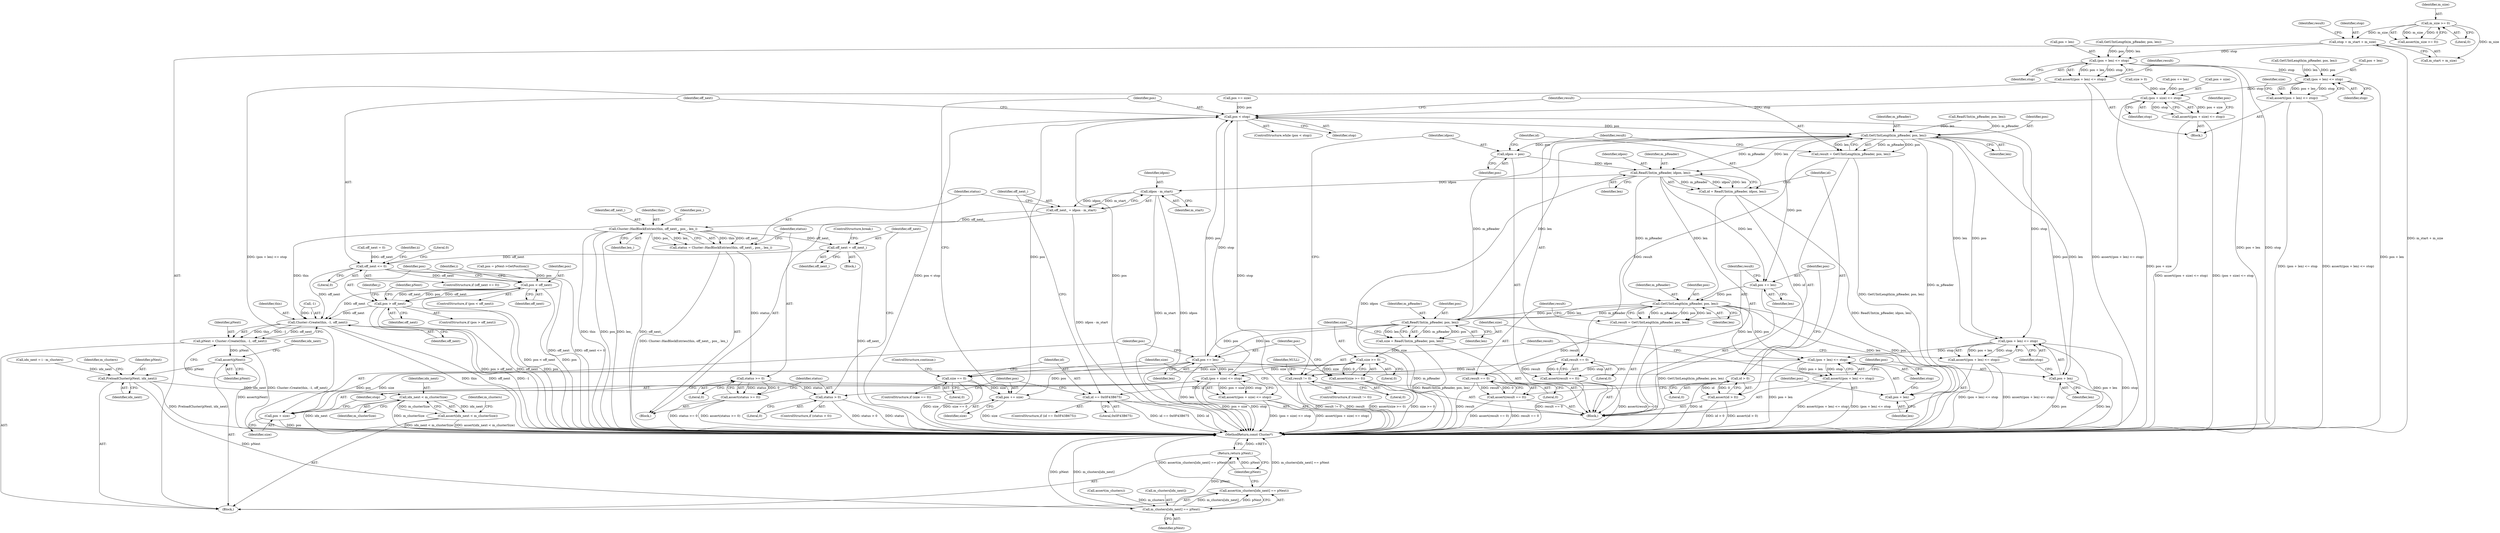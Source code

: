 digraph "1_Android_cc274e2abe8b2a6698a5c47d8aa4bb45f1f9538d_20@integer" {
"1000207" [label="(Call,stop = m_start + m_size)"];
"1000203" [label="(Call,m_size >= 0)"];
"1000226" [label="(Call,(pos + len) <= stop)"];
"1000225" [label="(Call,assert((pos + len) <= stop))"];
"1000268" [label="(Call,(pos + len) <= stop)"];
"1000267" [label="(Call,assert((pos + len) <= stop))"];
"1000288" [label="(Call,(pos + size) <= stop)"];
"1000287" [label="(Call,assert((pos + size) <= stop))"];
"1000301" [label="(Call,pos < stop)"];
"1000309" [label="(Call,GetUIntLength(m_pReader, pos, len))"];
"1000307" [label="(Call,result = GetUIntLength(m_pReader, pos, len))"];
"1000314" [label="(Call,result == 0)"];
"1000313" [label="(Call,assert(result == 0))"];
"1000324" [label="(Call,result != 0)"];
"1000318" [label="(Call,(pos + len) <= stop)"];
"1000317" [label="(Call,assert((pos + len) <= stop))"];
"1000358" [label="(Call,(pos + len) <= stop)"];
"1000357" [label="(Call,assert((pos + len) <= stop))"];
"1000378" [label="(Call,(pos + size) <= stop)"];
"1000377" [label="(Call,assert((pos + size) <= stop))"];
"1000319" [label="(Call,pos + len)"];
"1000330" [label="(Call,idpos = pos)"];
"1000336" [label="(Call,ReadUInt(m_pReader, idpos, len))"];
"1000334" [label="(Call,id = ReadUInt(m_pReader, idpos, len))"];
"1000341" [label="(Call,id > 0)"];
"1000340" [label="(Call,assert(id > 0))"];
"1000389" [label="(Call,id == 0x0F43B675)"];
"1000344" [label="(Call,pos += len)"];
"1000349" [label="(Call,GetUIntLength(m_pReader, pos, len))"];
"1000347" [label="(Call,result = GetUIntLength(m_pReader, pos, len))"];
"1000354" [label="(Call,result == 0)"];
"1000353" [label="(Call,assert(result == 0))"];
"1000359" [label="(Call,pos + len)"];
"1000366" [label="(Call,ReadUInt(m_pReader, pos, len))"];
"1000364" [label="(Call,size = ReadUInt(m_pReader, pos, len))"];
"1000371" [label="(Call,size >= 0)"];
"1000370" [label="(Call,assert(size >= 0))"];
"1000379" [label="(Call,pos + size)"];
"1000384" [label="(Call,size == 0)"];
"1000422" [label="(Call,pos += size)"];
"1000374" [label="(Call,pos += len)"];
"1000396" [label="(Call,idpos - m_start)"];
"1000394" [label="(Call,off_next_ = idpos - m_start)"];
"1000404" [label="(Call,Cluster::HasBlockEntries(this, off_next_, pos_, len_))"];
"1000402" [label="(Call,status = Cluster::HasBlockEntries(this, off_next_, pos_, len_))"];
"1000410" [label="(Call,status >= 0)"];
"1000409" [label="(Call,assert(status >= 0))"];
"1000414" [label="(Call,status > 0)"];
"1000418" [label="(Call,off_next = off_next_)"];
"1000426" [label="(Call,off_next <= 0)"];
"1000483" [label="(Call,pos < off_next)"];
"1000493" [label="(Call,pos > off_next)"];
"1000508" [label="(Call,Cluster::Create(this, -1, off_next))"];
"1000506" [label="(Call,pNext = Cluster::Create(this, -1, off_next))"];
"1000513" [label="(Call,assert(pNext))"];
"1000521" [label="(Call,PreloadCluster(pNext, idx_next))"];
"1000527" [label="(Call,idx_next < m_clusterSize)"];
"1000526" [label="(Call,assert(idx_next < m_clusterSize))"];
"1000531" [label="(Call,m_clusters[idx_next] == pNext)"];
"1000530" [label="(Call,assert(m_clusters[idx_next] == pNext))"];
"1000536" [label="(Return,return pNext;)"];
"1000269" [label="(Call,pos + len)"];
"1000355" [label="(Identifier,result)"];
"1000383" [label="(ControlStructure,if (size == 0))"];
"1000482" [label="(ControlStructure,if (pos < off_next))"];
"1000321" [label="(Identifier,len)"];
"1000494" [label="(Identifier,pos)"];
"1000332" [label="(Identifier,pos)"];
"1000284" [label="(Call,pos += len)"];
"1000347" [label="(Call,result = GetUIntLength(m_pReader, pos, len))"];
"1000314" [label="(Call,result == 0)"];
"1000322" [label="(Identifier,stop)"];
"1000432" [label="(Identifier,ii)"];
"1000207" [label="(Call,stop = m_start + m_size)"];
"1000495" [label="(Identifier,off_next)"];
"1000484" [label="(Identifier,pos)"];
"1000225" [label="(Call,assert((pos + len) <= stop))"];
"1000344" [label="(Call,pos += len)"];
"1000348" [label="(Identifier,result)"];
"1000404" [label="(Call,Cluster::HasBlockEntries(this, off_next_, pos_, len_))"];
"1000524" [label="(Call,assert(m_clusters))"];
"1000521" [label="(Call,PreloadCluster(pNext, idx_next))"];
"1000331" [label="(Identifier,idpos)"];
"1000487" [label="(Identifier,i)"];
"1000507" [label="(Identifier,pNext)"];
"1000522" [label="(Identifier,pNext)"];
"1000413" [label="(ControlStructure,if (status > 0))"];
"1000212" [label="(Block,)"];
"1000289" [label="(Call,pos + size)"];
"1000516" [label="(Call,idx_next = i - m_clusters)"];
"1000410" [label="(Call,status >= 0)"];
"1000370" [label="(Call,assert(size >= 0))"];
"1000259" [label="(Call,GetUIntLength(m_pReader, pos, len))"];
"1000309" [label="(Call,GetUIntLength(m_pReader, pos, len))"];
"1000127" [label="(Block,)"];
"1000422" [label="(Call,pos += size)"];
"1000337" [label="(Identifier,m_pReader)"];
"1000317" [label="(Call,assert((pos + len) <= stop))"];
"1000356" [label="(Literal,0)"];
"1000319" [label="(Call,pos + len)"];
"1000371" [label="(Call,size >= 0)"];
"1000424" [label="(Identifier,size)"];
"1000530" [label="(Call,assert(m_clusters[idx_next] == pNext))"];
"1000316" [label="(Literal,0)"];
"1000311" [label="(Identifier,pos)"];
"1000381" [label="(Identifier,size)"];
"1000343" [label="(Literal,0)"];
"1000292" [label="(Identifier,stop)"];
"1000377" [label="(Call,assert((pos + size) <= stop))"];
"1000275" [label="(Identifier,size)"];
"1000328" [label="(Identifier,NULL)"];
"1000394" [label="(Call,off_next_ = idpos - m_start)"];
"1000323" [label="(ControlStructure,if (result != 0))"];
"1000230" [label="(Identifier,stop)"];
"1000310" [label="(Identifier,m_pReader)"];
"1000536" [label="(Return,return pNext;)"];
"1000403" [label="(Identifier,status)"];
"1000227" [label="(Call,pos + len)"];
"1000529" [label="(Identifier,m_clusterSize)"];
"1000501" [label="(Identifier,pNext)"];
"1000508" [label="(Call,Cluster::Create(this, -1, off_next))"];
"1000303" [label="(Identifier,stop)"];
"1000325" [label="(Identifier,result)"];
"1000398" [label="(Identifier,m_start)"];
"1000205" [label="(Literal,0)"];
"1000407" [label="(Identifier,pos_)"];
"1000419" [label="(Identifier,off_next)"];
"1000313" [label="(Call,assert(result == 0))"];
"1000479" [label="(Call,pos = pNext->GetPosition())"];
"1000509" [label="(Identifier,this)"];
"1000203" [label="(Call,m_size >= 0)"];
"1000335" [label="(Identifier,id)"];
"1000226" [label="(Call,(pos + len) <= stop)"];
"1000287" [label="(Call,assert((pos + size) <= stop))"];
"1000352" [label="(Identifier,len)"];
"1000334" [label="(Call,id = ReadUInt(m_pReader, idpos, len))"];
"1000358" [label="(Call,(pos + len) <= stop)"];
"1000406" [label="(Identifier,off_next_)"];
"1000202" [label="(Call,assert(m_size >= 0))"];
"1000538" [label="(MethodReturn,const Cluster*)"];
"1000302" [label="(Identifier,pos)"];
"1000304" [label="(Block,)"];
"1000533" [label="(Identifier,m_clusters)"];
"1000308" [label="(Identifier,result)"];
"1000216" [label="(Identifier,result)"];
"1000430" [label="(Literal,0)"];
"1000526" [label="(Call,assert(idx_next < m_clusterSize))"];
"1000367" [label="(Identifier,m_pReader)"];
"1000535" [label="(Identifier,pNext)"];
"1000376" [label="(Identifier,len)"];
"1000268" [label="(Call,(pos + len) <= stop)"];
"1000532" [label="(Call,m_clusters[idx_next])"];
"1000301" [label="(Call,pos < stop)"];
"1000389" [label="(Call,id == 0x0F43B675)"];
"1000392" [label="(Block,)"];
"1000397" [label="(Identifier,idpos)"];
"1000345" [label="(Identifier,pos)"];
"1000288" [label="(Call,(pos + size) <= stop)"];
"1000380" [label="(Identifier,pos)"];
"1000395" [label="(Identifier,off_next_)"];
"1000307" [label="(Call,result = GetUIntLength(m_pReader, pos, len))"];
"1000318" [label="(Call,(pos + len) <= stop)"];
"1000414" [label="(Call,status > 0)"];
"1000324" [label="(Call,result != 0)"];
"1000233" [label="(Identifier,result)"];
"1000375" [label="(Identifier,pos)"];
"1000493" [label="(Call,pos > off_next)"];
"1000385" [label="(Identifier,size)"];
"1000426" [label="(Call,off_next <= 0)"];
"1000208" [label="(Identifier,stop)"];
"1000364" [label="(Call,size = ReadUInt(m_pReader, pos, len))"];
"1000418" [label="(Call,off_next = off_next_)"];
"1000315" [label="(Identifier,result)"];
"1000362" [label="(Identifier,stop)"];
"1000330" [label="(Call,idpos = pos)"];
"1000379" [label="(Call,pos + size)"];
"1000366" [label="(Call,ReadUInt(m_pReader, pos, len))"];
"1000512" [label="(Identifier,off_next)"];
"1000411" [label="(Identifier,status)"];
"1000326" [label="(Literal,0)"];
"1000267" [label="(Call,assert((pos + len) <= stop))"];
"1000339" [label="(Identifier,len)"];
"1000368" [label="(Identifier,pos)"];
"1000523" [label="(Identifier,idx_next)"];
"1000537" [label="(Identifier,pNext)"];
"1000391" [label="(Literal,0x0F43B675)"];
"1000492" [label="(ControlStructure,if (pos > off_next))"];
"1000217" [label="(Call,GetUIntLength(m_pReader, pos, len))"];
"1000351" [label="(Identifier,pos)"];
"1000412" [label="(Literal,0)"];
"1000423" [label="(Identifier,pos)"];
"1000360" [label="(Identifier,pos)"];
"1000417" [label="(Block,)"];
"1000420" [label="(Identifier,off_next_)"];
"1000341" [label="(Call,id > 0)"];
"1000204" [label="(Identifier,m_size)"];
"1000350" [label="(Identifier,m_pReader)"];
"1000384" [label="(Call,size == 0)"];
"1000497" [label="(Identifier,j)"];
"1000382" [label="(Identifier,stop)"];
"1000390" [label="(Identifier,id)"];
"1000297" [label="(Call,off_next = 0)"];
"1000272" [label="(Identifier,stop)"];
"1000349" [label="(Call,GetUIntLength(m_pReader, pos, len))"];
"1000300" [label="(ControlStructure,while (pos < stop))"];
"1000346" [label="(Identifier,len)"];
"1000531" [label="(Call,m_clusters[idx_next] == pNext)"];
"1000281" [label="(Call,size > 0)"];
"1000428" [label="(Literal,0)"];
"1000276" [label="(Call,ReadUInt(m_pReader, pos, len))"];
"1000357" [label="(Call,assert((pos + len) <= stop))"];
"1000373" [label="(Literal,0)"];
"1000525" [label="(Identifier,m_clusters)"];
"1000513" [label="(Call,assert(pNext))"];
"1000415" [label="(Identifier,status)"];
"1000388" [label="(ControlStructure,if (id == 0x0F43B675))"];
"1000485" [label="(Identifier,off_next)"];
"1000293" [label="(Call,pos += size)"];
"1000387" [label="(ControlStructure,continue;)"];
"1000336" [label="(Call,ReadUInt(m_pReader, idpos, len))"];
"1000365" [label="(Identifier,size)"];
"1000527" [label="(Call,idx_next < m_clusterSize)"];
"1000386" [label="(Literal,0)"];
"1000514" [label="(Identifier,pNext)"];
"1000361" [label="(Identifier,len)"];
"1000408" [label="(Identifier,len_)"];
"1000517" [label="(Identifier,idx_next)"];
"1000354" [label="(Call,result == 0)"];
"1000294" [label="(Identifier,pos)"];
"1000338" [label="(Identifier,idpos)"];
"1000209" [label="(Call,m_start + m_size)"];
"1000427" [label="(Identifier,off_next)"];
"1000342" [label="(Identifier,id)"];
"1000425" [label="(ControlStructure,if (off_next <= 0))"];
"1000369" [label="(Identifier,len)"];
"1000374" [label="(Call,pos += len)"];
"1000372" [label="(Identifier,size)"];
"1000506" [label="(Call,pNext = Cluster::Create(this, -1, off_next))"];
"1000396" [label="(Call,idpos - m_start)"];
"1000312" [label="(Identifier,len)"];
"1000510" [label="(Call,-1)"];
"1000340" [label="(Call,assert(id > 0))"];
"1000402" [label="(Call,status = Cluster::HasBlockEntries(this, off_next_, pos_, len_))"];
"1000416" [label="(Literal,0)"];
"1000483" [label="(Call,pos < off_next)"];
"1000359" [label="(Call,pos + len)"];
"1000353" [label="(Call,assert(result == 0))"];
"1000378" [label="(Call,(pos + size) <= stop)"];
"1000409" [label="(Call,assert(status >= 0))"];
"1000421" [label="(ControlStructure,break;)"];
"1000405" [label="(Identifier,this)"];
"1000528" [label="(Identifier,idx_next)"];
"1000320" [label="(Identifier,pos)"];
"1000207" -> "1000127"  [label="AST: "];
"1000207" -> "1000209"  [label="CFG: "];
"1000208" -> "1000207"  [label="AST: "];
"1000209" -> "1000207"  [label="AST: "];
"1000216" -> "1000207"  [label="CFG: "];
"1000207" -> "1000538"  [label="DDG: m_start + m_size"];
"1000203" -> "1000207"  [label="DDG: m_size"];
"1000207" -> "1000226"  [label="DDG: stop"];
"1000203" -> "1000202"  [label="AST: "];
"1000203" -> "1000205"  [label="CFG: "];
"1000204" -> "1000203"  [label="AST: "];
"1000205" -> "1000203"  [label="AST: "];
"1000202" -> "1000203"  [label="CFG: "];
"1000203" -> "1000202"  [label="DDG: m_size"];
"1000203" -> "1000202"  [label="DDG: 0"];
"1000203" -> "1000209"  [label="DDG: m_size"];
"1000226" -> "1000225"  [label="AST: "];
"1000226" -> "1000230"  [label="CFG: "];
"1000227" -> "1000226"  [label="AST: "];
"1000230" -> "1000226"  [label="AST: "];
"1000225" -> "1000226"  [label="CFG: "];
"1000226" -> "1000538"  [label="DDG: pos + len"];
"1000226" -> "1000538"  [label="DDG: stop"];
"1000226" -> "1000225"  [label="DDG: pos + len"];
"1000226" -> "1000225"  [label="DDG: stop"];
"1000217" -> "1000226"  [label="DDG: pos"];
"1000217" -> "1000226"  [label="DDG: len"];
"1000226" -> "1000268"  [label="DDG: stop"];
"1000225" -> "1000212"  [label="AST: "];
"1000233" -> "1000225"  [label="CFG: "];
"1000225" -> "1000538"  [label="DDG: assert((pos + len) <= stop)"];
"1000225" -> "1000538"  [label="DDG: (pos + len) <= stop"];
"1000268" -> "1000267"  [label="AST: "];
"1000268" -> "1000272"  [label="CFG: "];
"1000269" -> "1000268"  [label="AST: "];
"1000272" -> "1000268"  [label="AST: "];
"1000267" -> "1000268"  [label="CFG: "];
"1000268" -> "1000538"  [label="DDG: pos + len"];
"1000268" -> "1000267"  [label="DDG: pos + len"];
"1000268" -> "1000267"  [label="DDG: stop"];
"1000259" -> "1000268"  [label="DDG: pos"];
"1000259" -> "1000268"  [label="DDG: len"];
"1000268" -> "1000288"  [label="DDG: stop"];
"1000267" -> "1000212"  [label="AST: "];
"1000275" -> "1000267"  [label="CFG: "];
"1000267" -> "1000538"  [label="DDG: (pos + len) <= stop"];
"1000267" -> "1000538"  [label="DDG: assert((pos + len) <= stop)"];
"1000288" -> "1000287"  [label="AST: "];
"1000288" -> "1000292"  [label="CFG: "];
"1000289" -> "1000288"  [label="AST: "];
"1000292" -> "1000288"  [label="AST: "];
"1000287" -> "1000288"  [label="CFG: "];
"1000288" -> "1000538"  [label="DDG: pos + size"];
"1000288" -> "1000287"  [label="DDG: pos + size"];
"1000288" -> "1000287"  [label="DDG: stop"];
"1000284" -> "1000288"  [label="DDG: pos"];
"1000281" -> "1000288"  [label="DDG: size"];
"1000288" -> "1000301"  [label="DDG: stop"];
"1000287" -> "1000212"  [label="AST: "];
"1000294" -> "1000287"  [label="CFG: "];
"1000287" -> "1000538"  [label="DDG: assert((pos + size) <= stop)"];
"1000287" -> "1000538"  [label="DDG: (pos + size) <= stop"];
"1000301" -> "1000300"  [label="AST: "];
"1000301" -> "1000303"  [label="CFG: "];
"1000302" -> "1000301"  [label="AST: "];
"1000303" -> "1000301"  [label="AST: "];
"1000308" -> "1000301"  [label="CFG: "];
"1000427" -> "1000301"  [label="CFG: "];
"1000301" -> "1000538"  [label="DDG: stop"];
"1000301" -> "1000538"  [label="DDG: pos < stop"];
"1000301" -> "1000538"  [label="DDG: pos"];
"1000293" -> "1000301"  [label="DDG: pos"];
"1000422" -> "1000301"  [label="DDG: pos"];
"1000374" -> "1000301"  [label="DDG: pos"];
"1000378" -> "1000301"  [label="DDG: stop"];
"1000301" -> "1000309"  [label="DDG: pos"];
"1000301" -> "1000318"  [label="DDG: stop"];
"1000309" -> "1000307"  [label="AST: "];
"1000309" -> "1000312"  [label="CFG: "];
"1000310" -> "1000309"  [label="AST: "];
"1000311" -> "1000309"  [label="AST: "];
"1000312" -> "1000309"  [label="AST: "];
"1000307" -> "1000309"  [label="CFG: "];
"1000309" -> "1000538"  [label="DDG: m_pReader"];
"1000309" -> "1000307"  [label="DDG: m_pReader"];
"1000309" -> "1000307"  [label="DDG: pos"];
"1000309" -> "1000307"  [label="DDG: len"];
"1000366" -> "1000309"  [label="DDG: m_pReader"];
"1000366" -> "1000309"  [label="DDG: len"];
"1000276" -> "1000309"  [label="DDG: m_pReader"];
"1000276" -> "1000309"  [label="DDG: len"];
"1000309" -> "1000318"  [label="DDG: pos"];
"1000309" -> "1000318"  [label="DDG: len"];
"1000309" -> "1000319"  [label="DDG: pos"];
"1000309" -> "1000319"  [label="DDG: len"];
"1000309" -> "1000330"  [label="DDG: pos"];
"1000309" -> "1000336"  [label="DDG: m_pReader"];
"1000309" -> "1000336"  [label="DDG: len"];
"1000309" -> "1000344"  [label="DDG: pos"];
"1000307" -> "1000304"  [label="AST: "];
"1000308" -> "1000307"  [label="AST: "];
"1000315" -> "1000307"  [label="CFG: "];
"1000307" -> "1000538"  [label="DDG: GetUIntLength(m_pReader, pos, len)"];
"1000307" -> "1000314"  [label="DDG: result"];
"1000314" -> "1000313"  [label="AST: "];
"1000314" -> "1000316"  [label="CFG: "];
"1000315" -> "1000314"  [label="AST: "];
"1000316" -> "1000314"  [label="AST: "];
"1000313" -> "1000314"  [label="CFG: "];
"1000314" -> "1000313"  [label="DDG: result"];
"1000314" -> "1000313"  [label="DDG: 0"];
"1000314" -> "1000324"  [label="DDG: result"];
"1000313" -> "1000304"  [label="AST: "];
"1000320" -> "1000313"  [label="CFG: "];
"1000313" -> "1000538"  [label="DDG: assert(result == 0)"];
"1000313" -> "1000538"  [label="DDG: result == 0"];
"1000324" -> "1000323"  [label="AST: "];
"1000324" -> "1000326"  [label="CFG: "];
"1000325" -> "1000324"  [label="AST: "];
"1000326" -> "1000324"  [label="AST: "];
"1000328" -> "1000324"  [label="CFG: "];
"1000331" -> "1000324"  [label="CFG: "];
"1000324" -> "1000538"  [label="DDG: result != 0"];
"1000324" -> "1000538"  [label="DDG: result"];
"1000318" -> "1000317"  [label="AST: "];
"1000318" -> "1000322"  [label="CFG: "];
"1000319" -> "1000318"  [label="AST: "];
"1000322" -> "1000318"  [label="AST: "];
"1000317" -> "1000318"  [label="CFG: "];
"1000318" -> "1000538"  [label="DDG: pos + len"];
"1000318" -> "1000538"  [label="DDG: stop"];
"1000318" -> "1000317"  [label="DDG: pos + len"];
"1000318" -> "1000317"  [label="DDG: stop"];
"1000318" -> "1000358"  [label="DDG: stop"];
"1000317" -> "1000304"  [label="AST: "];
"1000325" -> "1000317"  [label="CFG: "];
"1000317" -> "1000538"  [label="DDG: (pos + len) <= stop"];
"1000317" -> "1000538"  [label="DDG: assert((pos + len) <= stop)"];
"1000358" -> "1000357"  [label="AST: "];
"1000358" -> "1000362"  [label="CFG: "];
"1000359" -> "1000358"  [label="AST: "];
"1000362" -> "1000358"  [label="AST: "];
"1000357" -> "1000358"  [label="CFG: "];
"1000358" -> "1000538"  [label="DDG: pos + len"];
"1000358" -> "1000357"  [label="DDG: pos + len"];
"1000358" -> "1000357"  [label="DDG: stop"];
"1000349" -> "1000358"  [label="DDG: pos"];
"1000349" -> "1000358"  [label="DDG: len"];
"1000358" -> "1000378"  [label="DDG: stop"];
"1000357" -> "1000304"  [label="AST: "];
"1000365" -> "1000357"  [label="CFG: "];
"1000357" -> "1000538"  [label="DDG: assert((pos + len) <= stop)"];
"1000357" -> "1000538"  [label="DDG: (pos + len) <= stop"];
"1000378" -> "1000377"  [label="AST: "];
"1000378" -> "1000382"  [label="CFG: "];
"1000379" -> "1000378"  [label="AST: "];
"1000382" -> "1000378"  [label="AST: "];
"1000377" -> "1000378"  [label="CFG: "];
"1000378" -> "1000538"  [label="DDG: pos + size"];
"1000378" -> "1000538"  [label="DDG: stop"];
"1000378" -> "1000377"  [label="DDG: pos + size"];
"1000378" -> "1000377"  [label="DDG: stop"];
"1000374" -> "1000378"  [label="DDG: pos"];
"1000371" -> "1000378"  [label="DDG: size"];
"1000377" -> "1000304"  [label="AST: "];
"1000385" -> "1000377"  [label="CFG: "];
"1000377" -> "1000538"  [label="DDG: assert((pos + size) <= stop)"];
"1000377" -> "1000538"  [label="DDG: (pos + size) <= stop"];
"1000319" -> "1000321"  [label="CFG: "];
"1000320" -> "1000319"  [label="AST: "];
"1000321" -> "1000319"  [label="AST: "];
"1000322" -> "1000319"  [label="CFG: "];
"1000319" -> "1000538"  [label="DDG: len"];
"1000319" -> "1000538"  [label="DDG: pos"];
"1000330" -> "1000304"  [label="AST: "];
"1000330" -> "1000332"  [label="CFG: "];
"1000331" -> "1000330"  [label="AST: "];
"1000332" -> "1000330"  [label="AST: "];
"1000335" -> "1000330"  [label="CFG: "];
"1000330" -> "1000336"  [label="DDG: idpos"];
"1000336" -> "1000334"  [label="AST: "];
"1000336" -> "1000339"  [label="CFG: "];
"1000337" -> "1000336"  [label="AST: "];
"1000338" -> "1000336"  [label="AST: "];
"1000339" -> "1000336"  [label="AST: "];
"1000334" -> "1000336"  [label="CFG: "];
"1000336" -> "1000538"  [label="DDG: idpos"];
"1000336" -> "1000334"  [label="DDG: m_pReader"];
"1000336" -> "1000334"  [label="DDG: idpos"];
"1000336" -> "1000334"  [label="DDG: len"];
"1000336" -> "1000344"  [label="DDG: len"];
"1000336" -> "1000349"  [label="DDG: m_pReader"];
"1000336" -> "1000349"  [label="DDG: len"];
"1000336" -> "1000396"  [label="DDG: idpos"];
"1000334" -> "1000304"  [label="AST: "];
"1000335" -> "1000334"  [label="AST: "];
"1000342" -> "1000334"  [label="CFG: "];
"1000334" -> "1000538"  [label="DDG: ReadUInt(m_pReader, idpos, len)"];
"1000334" -> "1000341"  [label="DDG: id"];
"1000341" -> "1000340"  [label="AST: "];
"1000341" -> "1000343"  [label="CFG: "];
"1000342" -> "1000341"  [label="AST: "];
"1000343" -> "1000341"  [label="AST: "];
"1000340" -> "1000341"  [label="CFG: "];
"1000341" -> "1000538"  [label="DDG: id"];
"1000341" -> "1000340"  [label="DDG: id"];
"1000341" -> "1000340"  [label="DDG: 0"];
"1000341" -> "1000389"  [label="DDG: id"];
"1000340" -> "1000304"  [label="AST: "];
"1000345" -> "1000340"  [label="CFG: "];
"1000340" -> "1000538"  [label="DDG: assert(id > 0)"];
"1000340" -> "1000538"  [label="DDG: id > 0"];
"1000389" -> "1000388"  [label="AST: "];
"1000389" -> "1000391"  [label="CFG: "];
"1000390" -> "1000389"  [label="AST: "];
"1000391" -> "1000389"  [label="AST: "];
"1000395" -> "1000389"  [label="CFG: "];
"1000423" -> "1000389"  [label="CFG: "];
"1000389" -> "1000538"  [label="DDG: id == 0x0F43B675"];
"1000389" -> "1000538"  [label="DDG: id"];
"1000344" -> "1000304"  [label="AST: "];
"1000344" -> "1000346"  [label="CFG: "];
"1000345" -> "1000344"  [label="AST: "];
"1000346" -> "1000344"  [label="AST: "];
"1000348" -> "1000344"  [label="CFG: "];
"1000344" -> "1000349"  [label="DDG: pos"];
"1000349" -> "1000347"  [label="AST: "];
"1000349" -> "1000352"  [label="CFG: "];
"1000350" -> "1000349"  [label="AST: "];
"1000351" -> "1000349"  [label="AST: "];
"1000352" -> "1000349"  [label="AST: "];
"1000347" -> "1000349"  [label="CFG: "];
"1000349" -> "1000347"  [label="DDG: m_pReader"];
"1000349" -> "1000347"  [label="DDG: pos"];
"1000349" -> "1000347"  [label="DDG: len"];
"1000349" -> "1000359"  [label="DDG: pos"];
"1000349" -> "1000359"  [label="DDG: len"];
"1000349" -> "1000366"  [label="DDG: m_pReader"];
"1000349" -> "1000366"  [label="DDG: pos"];
"1000349" -> "1000366"  [label="DDG: len"];
"1000347" -> "1000304"  [label="AST: "];
"1000348" -> "1000347"  [label="AST: "];
"1000355" -> "1000347"  [label="CFG: "];
"1000347" -> "1000538"  [label="DDG: GetUIntLength(m_pReader, pos, len)"];
"1000347" -> "1000354"  [label="DDG: result"];
"1000354" -> "1000353"  [label="AST: "];
"1000354" -> "1000356"  [label="CFG: "];
"1000355" -> "1000354"  [label="AST: "];
"1000356" -> "1000354"  [label="AST: "];
"1000353" -> "1000354"  [label="CFG: "];
"1000354" -> "1000538"  [label="DDG: result"];
"1000354" -> "1000353"  [label="DDG: result"];
"1000354" -> "1000353"  [label="DDG: 0"];
"1000353" -> "1000304"  [label="AST: "];
"1000360" -> "1000353"  [label="CFG: "];
"1000353" -> "1000538"  [label="DDG: assert(result == 0)"];
"1000353" -> "1000538"  [label="DDG: result == 0"];
"1000359" -> "1000361"  [label="CFG: "];
"1000360" -> "1000359"  [label="AST: "];
"1000361" -> "1000359"  [label="AST: "];
"1000362" -> "1000359"  [label="CFG: "];
"1000366" -> "1000364"  [label="AST: "];
"1000366" -> "1000369"  [label="CFG: "];
"1000367" -> "1000366"  [label="AST: "];
"1000368" -> "1000366"  [label="AST: "];
"1000369" -> "1000366"  [label="AST: "];
"1000364" -> "1000366"  [label="CFG: "];
"1000366" -> "1000538"  [label="DDG: m_pReader"];
"1000366" -> "1000364"  [label="DDG: m_pReader"];
"1000366" -> "1000364"  [label="DDG: pos"];
"1000366" -> "1000364"  [label="DDG: len"];
"1000366" -> "1000374"  [label="DDG: len"];
"1000366" -> "1000374"  [label="DDG: pos"];
"1000364" -> "1000304"  [label="AST: "];
"1000365" -> "1000364"  [label="AST: "];
"1000372" -> "1000364"  [label="CFG: "];
"1000364" -> "1000538"  [label="DDG: ReadUInt(m_pReader, pos, len)"];
"1000364" -> "1000371"  [label="DDG: size"];
"1000371" -> "1000370"  [label="AST: "];
"1000371" -> "1000373"  [label="CFG: "];
"1000372" -> "1000371"  [label="AST: "];
"1000373" -> "1000371"  [label="AST: "];
"1000370" -> "1000371"  [label="CFG: "];
"1000371" -> "1000370"  [label="DDG: size"];
"1000371" -> "1000370"  [label="DDG: 0"];
"1000371" -> "1000379"  [label="DDG: size"];
"1000371" -> "1000384"  [label="DDG: size"];
"1000370" -> "1000304"  [label="AST: "];
"1000375" -> "1000370"  [label="CFG: "];
"1000370" -> "1000538"  [label="DDG: assert(size >= 0)"];
"1000370" -> "1000538"  [label="DDG: size >= 0"];
"1000379" -> "1000381"  [label="CFG: "];
"1000380" -> "1000379"  [label="AST: "];
"1000381" -> "1000379"  [label="AST: "];
"1000382" -> "1000379"  [label="CFG: "];
"1000379" -> "1000538"  [label="DDG: pos"];
"1000374" -> "1000379"  [label="DDG: pos"];
"1000384" -> "1000383"  [label="AST: "];
"1000384" -> "1000386"  [label="CFG: "];
"1000385" -> "1000384"  [label="AST: "];
"1000386" -> "1000384"  [label="AST: "];
"1000387" -> "1000384"  [label="CFG: "];
"1000390" -> "1000384"  [label="CFG: "];
"1000384" -> "1000538"  [label="DDG: size == 0"];
"1000384" -> "1000538"  [label="DDG: size"];
"1000384" -> "1000422"  [label="DDG: size"];
"1000422" -> "1000304"  [label="AST: "];
"1000422" -> "1000424"  [label="CFG: "];
"1000423" -> "1000422"  [label="AST: "];
"1000424" -> "1000422"  [label="AST: "];
"1000302" -> "1000422"  [label="CFG: "];
"1000422" -> "1000538"  [label="DDG: size"];
"1000374" -> "1000422"  [label="DDG: pos"];
"1000374" -> "1000304"  [label="AST: "];
"1000374" -> "1000376"  [label="CFG: "];
"1000375" -> "1000374"  [label="AST: "];
"1000376" -> "1000374"  [label="AST: "];
"1000380" -> "1000374"  [label="CFG: "];
"1000374" -> "1000538"  [label="DDG: len"];
"1000396" -> "1000394"  [label="AST: "];
"1000396" -> "1000398"  [label="CFG: "];
"1000397" -> "1000396"  [label="AST: "];
"1000398" -> "1000396"  [label="AST: "];
"1000394" -> "1000396"  [label="CFG: "];
"1000396" -> "1000538"  [label="DDG: idpos"];
"1000396" -> "1000538"  [label="DDG: m_start"];
"1000396" -> "1000394"  [label="DDG: idpos"];
"1000396" -> "1000394"  [label="DDG: m_start"];
"1000394" -> "1000392"  [label="AST: "];
"1000395" -> "1000394"  [label="AST: "];
"1000403" -> "1000394"  [label="CFG: "];
"1000394" -> "1000538"  [label="DDG: idpos - m_start"];
"1000394" -> "1000404"  [label="DDG: off_next_"];
"1000404" -> "1000402"  [label="AST: "];
"1000404" -> "1000408"  [label="CFG: "];
"1000405" -> "1000404"  [label="AST: "];
"1000406" -> "1000404"  [label="AST: "];
"1000407" -> "1000404"  [label="AST: "];
"1000408" -> "1000404"  [label="AST: "];
"1000402" -> "1000404"  [label="CFG: "];
"1000404" -> "1000538"  [label="DDG: this"];
"1000404" -> "1000538"  [label="DDG: pos_"];
"1000404" -> "1000538"  [label="DDG: len_"];
"1000404" -> "1000538"  [label="DDG: off_next_"];
"1000404" -> "1000402"  [label="DDG: this"];
"1000404" -> "1000402"  [label="DDG: off_next_"];
"1000404" -> "1000402"  [label="DDG: pos_"];
"1000404" -> "1000402"  [label="DDG: len_"];
"1000404" -> "1000418"  [label="DDG: off_next_"];
"1000404" -> "1000508"  [label="DDG: this"];
"1000402" -> "1000392"  [label="AST: "];
"1000403" -> "1000402"  [label="AST: "];
"1000411" -> "1000402"  [label="CFG: "];
"1000402" -> "1000538"  [label="DDG: Cluster::HasBlockEntries(this, off_next_, pos_, len_)"];
"1000402" -> "1000410"  [label="DDG: status"];
"1000410" -> "1000409"  [label="AST: "];
"1000410" -> "1000412"  [label="CFG: "];
"1000411" -> "1000410"  [label="AST: "];
"1000412" -> "1000410"  [label="AST: "];
"1000409" -> "1000410"  [label="CFG: "];
"1000410" -> "1000409"  [label="DDG: status"];
"1000410" -> "1000409"  [label="DDG: 0"];
"1000410" -> "1000414"  [label="DDG: status"];
"1000409" -> "1000392"  [label="AST: "];
"1000415" -> "1000409"  [label="CFG: "];
"1000409" -> "1000538"  [label="DDG: assert(status >= 0)"];
"1000409" -> "1000538"  [label="DDG: status >= 0"];
"1000414" -> "1000413"  [label="AST: "];
"1000414" -> "1000416"  [label="CFG: "];
"1000415" -> "1000414"  [label="AST: "];
"1000416" -> "1000414"  [label="AST: "];
"1000419" -> "1000414"  [label="CFG: "];
"1000423" -> "1000414"  [label="CFG: "];
"1000414" -> "1000538"  [label="DDG: status > 0"];
"1000414" -> "1000538"  [label="DDG: status"];
"1000418" -> "1000417"  [label="AST: "];
"1000418" -> "1000420"  [label="CFG: "];
"1000419" -> "1000418"  [label="AST: "];
"1000420" -> "1000418"  [label="AST: "];
"1000421" -> "1000418"  [label="CFG: "];
"1000418" -> "1000538"  [label="DDG: off_next_"];
"1000418" -> "1000426"  [label="DDG: off_next"];
"1000426" -> "1000425"  [label="AST: "];
"1000426" -> "1000428"  [label="CFG: "];
"1000427" -> "1000426"  [label="AST: "];
"1000428" -> "1000426"  [label="AST: "];
"1000430" -> "1000426"  [label="CFG: "];
"1000432" -> "1000426"  [label="CFG: "];
"1000426" -> "1000538"  [label="DDG: off_next"];
"1000426" -> "1000538"  [label="DDG: off_next <= 0"];
"1000297" -> "1000426"  [label="DDG: off_next"];
"1000426" -> "1000483"  [label="DDG: off_next"];
"1000426" -> "1000508"  [label="DDG: off_next"];
"1000483" -> "1000482"  [label="AST: "];
"1000483" -> "1000485"  [label="CFG: "];
"1000484" -> "1000483"  [label="AST: "];
"1000485" -> "1000483"  [label="AST: "];
"1000487" -> "1000483"  [label="CFG: "];
"1000494" -> "1000483"  [label="CFG: "];
"1000483" -> "1000538"  [label="DDG: pos < off_next"];
"1000483" -> "1000538"  [label="DDG: pos"];
"1000479" -> "1000483"  [label="DDG: pos"];
"1000493" -> "1000483"  [label="DDG: off_next"];
"1000483" -> "1000493"  [label="DDG: pos"];
"1000483" -> "1000493"  [label="DDG: off_next"];
"1000483" -> "1000508"  [label="DDG: off_next"];
"1000493" -> "1000492"  [label="AST: "];
"1000493" -> "1000495"  [label="CFG: "];
"1000494" -> "1000493"  [label="AST: "];
"1000495" -> "1000493"  [label="AST: "];
"1000497" -> "1000493"  [label="CFG: "];
"1000501" -> "1000493"  [label="CFG: "];
"1000493" -> "1000538"  [label="DDG: pos"];
"1000493" -> "1000538"  [label="DDG: pos > off_next"];
"1000493" -> "1000538"  [label="DDG: off_next"];
"1000493" -> "1000508"  [label="DDG: off_next"];
"1000508" -> "1000506"  [label="AST: "];
"1000508" -> "1000512"  [label="CFG: "];
"1000509" -> "1000508"  [label="AST: "];
"1000510" -> "1000508"  [label="AST: "];
"1000512" -> "1000508"  [label="AST: "];
"1000506" -> "1000508"  [label="CFG: "];
"1000508" -> "1000538"  [label="DDG: this"];
"1000508" -> "1000538"  [label="DDG: off_next"];
"1000508" -> "1000538"  [label="DDG: -1"];
"1000508" -> "1000506"  [label="DDG: this"];
"1000508" -> "1000506"  [label="DDG: -1"];
"1000508" -> "1000506"  [label="DDG: off_next"];
"1000510" -> "1000508"  [label="DDG: 1"];
"1000506" -> "1000127"  [label="AST: "];
"1000507" -> "1000506"  [label="AST: "];
"1000514" -> "1000506"  [label="CFG: "];
"1000506" -> "1000538"  [label="DDG: Cluster::Create(this, -1, off_next)"];
"1000506" -> "1000513"  [label="DDG: pNext"];
"1000513" -> "1000127"  [label="AST: "];
"1000513" -> "1000514"  [label="CFG: "];
"1000514" -> "1000513"  [label="AST: "];
"1000517" -> "1000513"  [label="CFG: "];
"1000513" -> "1000538"  [label="DDG: assert(pNext)"];
"1000513" -> "1000521"  [label="DDG: pNext"];
"1000521" -> "1000127"  [label="AST: "];
"1000521" -> "1000523"  [label="CFG: "];
"1000522" -> "1000521"  [label="AST: "];
"1000523" -> "1000521"  [label="AST: "];
"1000525" -> "1000521"  [label="CFG: "];
"1000521" -> "1000538"  [label="DDG: PreloadCluster(pNext, idx_next)"];
"1000516" -> "1000521"  [label="DDG: idx_next"];
"1000521" -> "1000527"  [label="DDG: idx_next"];
"1000521" -> "1000531"  [label="DDG: pNext"];
"1000527" -> "1000526"  [label="AST: "];
"1000527" -> "1000529"  [label="CFG: "];
"1000528" -> "1000527"  [label="AST: "];
"1000529" -> "1000527"  [label="AST: "];
"1000526" -> "1000527"  [label="CFG: "];
"1000527" -> "1000538"  [label="DDG: idx_next"];
"1000527" -> "1000538"  [label="DDG: m_clusterSize"];
"1000527" -> "1000526"  [label="DDG: idx_next"];
"1000527" -> "1000526"  [label="DDG: m_clusterSize"];
"1000526" -> "1000127"  [label="AST: "];
"1000533" -> "1000526"  [label="CFG: "];
"1000526" -> "1000538"  [label="DDG: assert(idx_next < m_clusterSize)"];
"1000526" -> "1000538"  [label="DDG: idx_next < m_clusterSize"];
"1000531" -> "1000530"  [label="AST: "];
"1000531" -> "1000535"  [label="CFG: "];
"1000532" -> "1000531"  [label="AST: "];
"1000535" -> "1000531"  [label="AST: "];
"1000530" -> "1000531"  [label="CFG: "];
"1000531" -> "1000538"  [label="DDG: pNext"];
"1000531" -> "1000538"  [label="DDG: m_clusters[idx_next]"];
"1000531" -> "1000530"  [label="DDG: m_clusters[idx_next]"];
"1000531" -> "1000530"  [label="DDG: pNext"];
"1000524" -> "1000531"  [label="DDG: m_clusters"];
"1000531" -> "1000536"  [label="DDG: pNext"];
"1000530" -> "1000127"  [label="AST: "];
"1000537" -> "1000530"  [label="CFG: "];
"1000530" -> "1000538"  [label="DDG: m_clusters[idx_next] == pNext"];
"1000530" -> "1000538"  [label="DDG: assert(m_clusters[idx_next] == pNext)"];
"1000536" -> "1000127"  [label="AST: "];
"1000536" -> "1000537"  [label="CFG: "];
"1000537" -> "1000536"  [label="AST: "];
"1000538" -> "1000536"  [label="CFG: "];
"1000536" -> "1000538"  [label="DDG: <RET>"];
"1000537" -> "1000536"  [label="DDG: pNext"];
}

